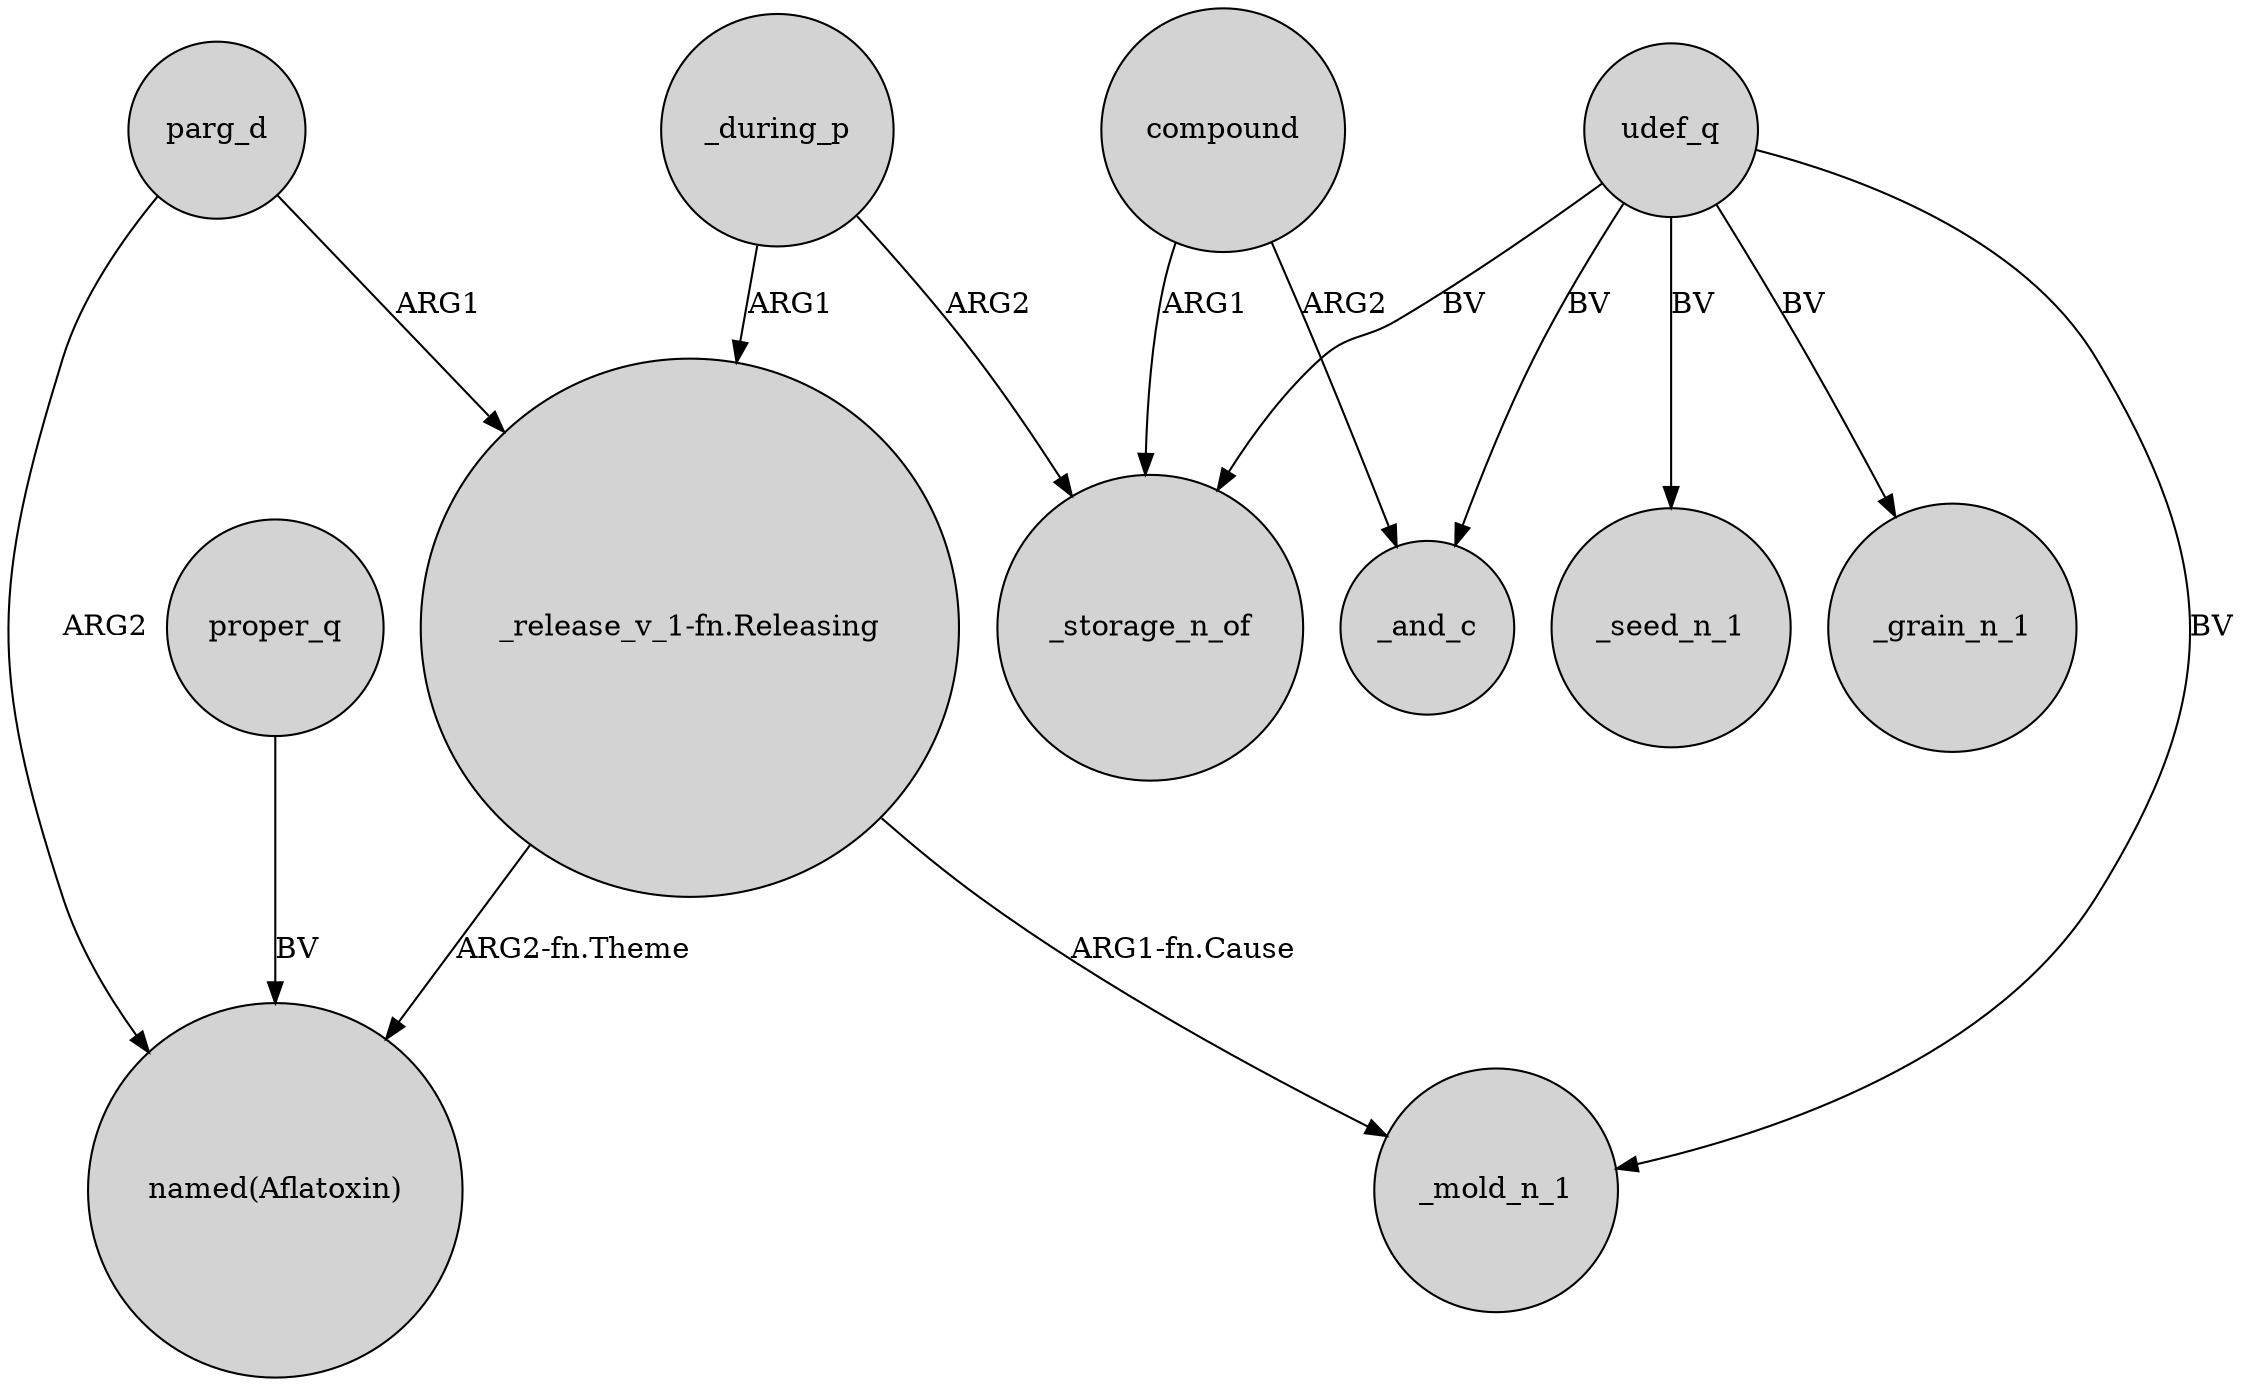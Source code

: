 digraph {
	node [shape=circle style=filled]
	parg_d -> "named(Aflatoxin)" [label=ARG2]
	compound -> _and_c [label=ARG2]
	parg_d -> "_release_v_1-fn.Releasing" [label=ARG1]
	_during_p -> _storage_n_of [label=ARG2]
	_during_p -> "_release_v_1-fn.Releasing" [label=ARG1]
	udef_q -> _mold_n_1 [label=BV]
	proper_q -> "named(Aflatoxin)" [label=BV]
	udef_q -> _storage_n_of [label=BV]
	udef_q -> _and_c [label=BV]
	"_release_v_1-fn.Releasing" -> "named(Aflatoxin)" [label="ARG2-fn.Theme"]
	udef_q -> _seed_n_1 [label=BV]
	udef_q -> _grain_n_1 [label=BV]
	"_release_v_1-fn.Releasing" -> _mold_n_1 [label="ARG1-fn.Cause"]
	compound -> _storage_n_of [label=ARG1]
}

